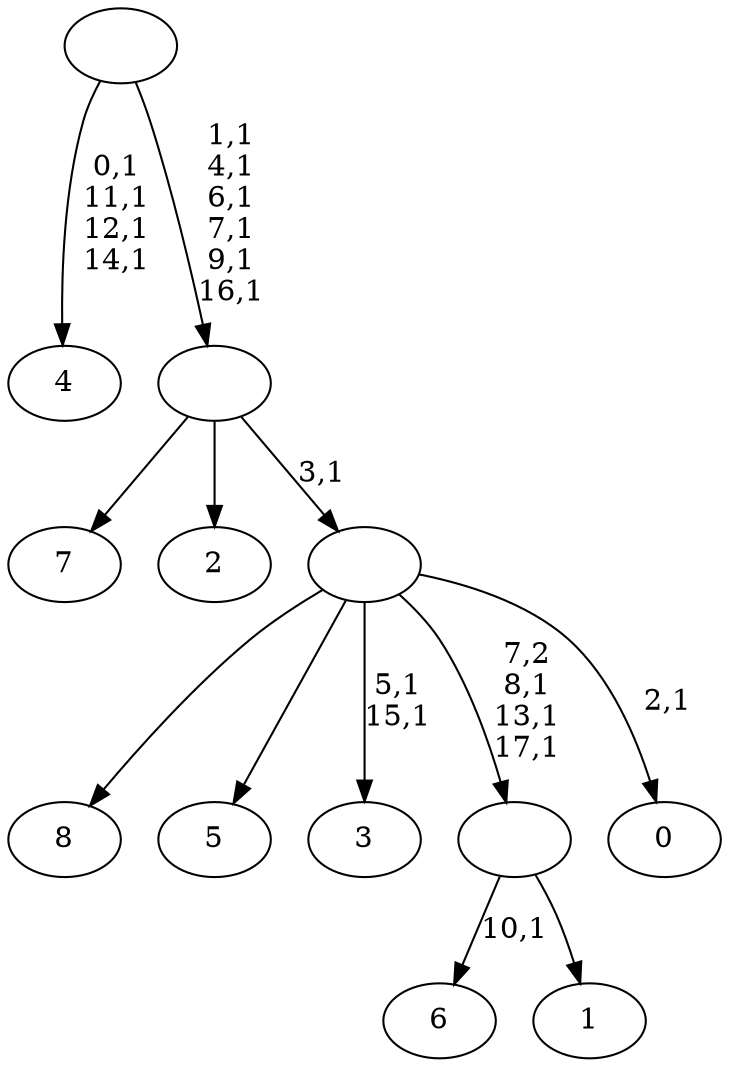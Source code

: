 digraph T {
	27 [label="8"]
	26 [label="7"]
	25 [label="6"]
	23 [label="5"]
	22 [label="4"]
	17 [label="3"]
	14 [label="2"]
	13 [label="1"]
	12 [label=""]
	9 [label="0"]
	7 [label=""]
	6 [label=""]
	0 [label=""]
	12 -> 25 [label="10,1"]
	12 -> 13 [label=""]
	7 -> 9 [label="2,1"]
	7 -> 12 [label="7,2\n8,1\n13,1\n17,1"]
	7 -> 17 [label="5,1\n15,1"]
	7 -> 27 [label=""]
	7 -> 23 [label=""]
	6 -> 26 [label=""]
	6 -> 14 [label=""]
	6 -> 7 [label="3,1"]
	0 -> 6 [label="1,1\n4,1\n6,1\n7,1\n9,1\n16,1"]
	0 -> 22 [label="0,1\n11,1\n12,1\n14,1"]
}
